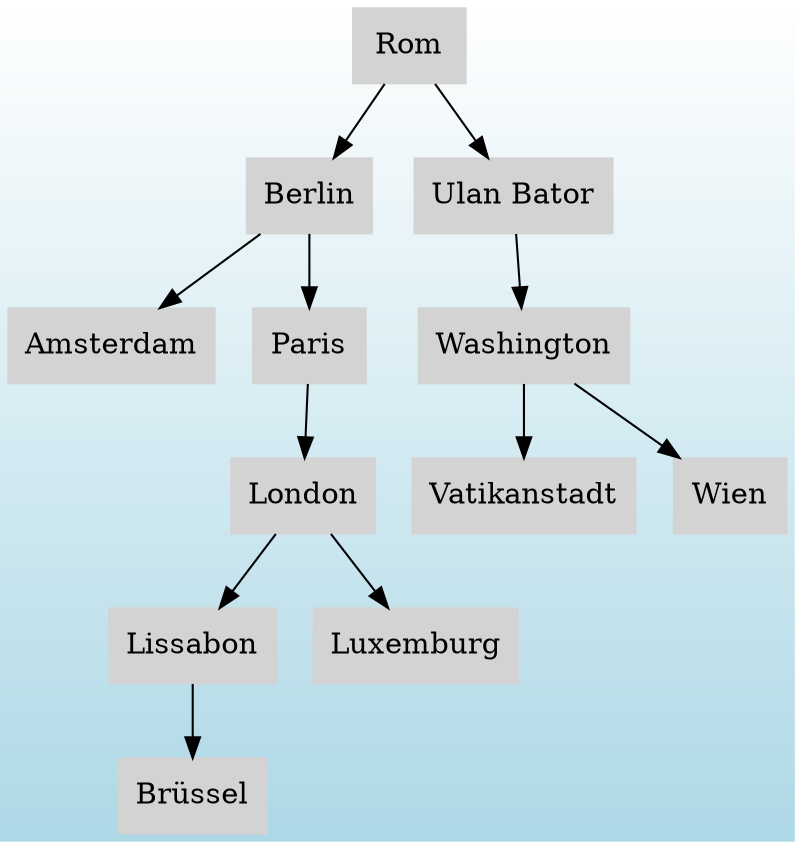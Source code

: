 digraph g {
 graph [
  rankdir = "TB"
  bgcolor = "white:lightblue"
  style="filled"
  gradientangle = 270
 ];
 node [shape=box,style=filled,color="lightgray"];
 "Rom" [label="Rom"]
"Rom" -> "Berlin"
 "Berlin" [label="Berlin"]
"Berlin" -> "Amsterdam"
 "Amsterdam" [label="Amsterdam"]
"Berlin" -> "Paris"
 "Paris" [label="Paris"]
"Paris" -> "London"
 "London" [label="London"]
"London" -> "Lissabon"
 "Lissabon" [label="Lissabon"]
"Lissabon" -> "Brüssel"
 "Brüssel" [label="Brüssel"]
"London" -> "Luxemburg"
 "Luxemburg" [label="Luxemburg"]
"Rom" -> "Ulan Bator"
 "Ulan Bator" [label="Ulan Bator"]
"Ulan Bator" -> "Washington"
 "Washington" [label="Washington"]
"Washington" -> "Vatikanstadt"
 "Vatikanstadt" [label="Vatikanstadt"]
"Washington" -> "Wien"
 "Wien" [label="Wien"]

}